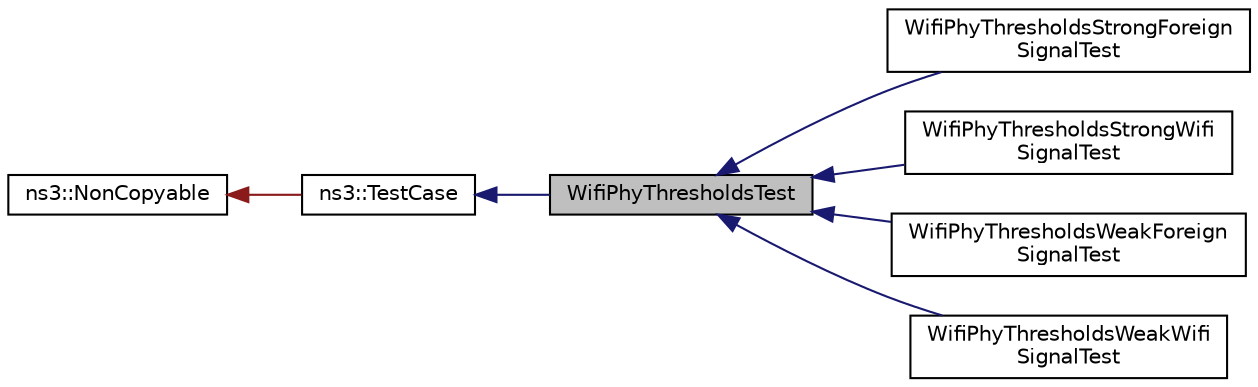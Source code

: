 digraph "WifiPhyThresholdsTest"
{
 // LATEX_PDF_SIZE
  edge [fontname="Helvetica",fontsize="10",labelfontname="Helvetica",labelfontsize="10"];
  node [fontname="Helvetica",fontsize="10",shape=record];
  rankdir="LR";
  Node1 [label="WifiPhyThresholdsTest",height=0.2,width=0.4,color="black", fillcolor="grey75", style="filled", fontcolor="black",tooltip="Wifi Phy Threshold Test base class."];
  Node2 -> Node1 [dir="back",color="midnightblue",fontsize="10",style="solid",fontname="Helvetica"];
  Node2 [label="ns3::TestCase",height=0.2,width=0.4,color="black", fillcolor="white", style="filled",URL="$classns3_1_1_test_case.html",tooltip="encapsulates test code"];
  Node3 -> Node2 [dir="back",color="firebrick4",fontsize="10",style="solid",fontname="Helvetica"];
  Node3 [label="ns3::NonCopyable",height=0.2,width=0.4,color="black", fillcolor="white", style="filled",URL="$classns3_1_1_non_copyable.html",tooltip="A base class for (non-Singleton) objects which shouldn't be copied."];
  Node1 -> Node4 [dir="back",color="midnightblue",fontsize="10",style="solid",fontname="Helvetica"];
  Node4 [label="WifiPhyThresholdsStrongForeign\lSignalTest",height=0.2,width=0.4,color="black", fillcolor="white", style="filled",URL="$class_wifi_phy_thresholds_strong_foreign_signal_test.html",tooltip="Wifi Phy Threshold Strong Foreign Signal Test."];
  Node1 -> Node5 [dir="back",color="midnightblue",fontsize="10",style="solid",fontname="Helvetica"];
  Node5 [label="WifiPhyThresholdsStrongWifi\lSignalTest",height=0.2,width=0.4,color="black", fillcolor="white", style="filled",URL="$class_wifi_phy_thresholds_strong_wifi_signal_test.html",tooltip="Wifi Phy Threshold Strong Wifi Signal Test."];
  Node1 -> Node6 [dir="back",color="midnightblue",fontsize="10",style="solid",fontname="Helvetica"];
  Node6 [label="WifiPhyThresholdsWeakForeign\lSignalTest",height=0.2,width=0.4,color="black", fillcolor="white", style="filled",URL="$class_wifi_phy_thresholds_weak_foreign_signal_test.html",tooltip="Wifi Phy Threshold Weak Foreign Signal Test."];
  Node1 -> Node7 [dir="back",color="midnightblue",fontsize="10",style="solid",fontname="Helvetica"];
  Node7 [label="WifiPhyThresholdsWeakWifi\lSignalTest",height=0.2,width=0.4,color="black", fillcolor="white", style="filled",URL="$class_wifi_phy_thresholds_weak_wifi_signal_test.html",tooltip="Wifi Phy Threshold Weak Wifi Signal Test."];
}
